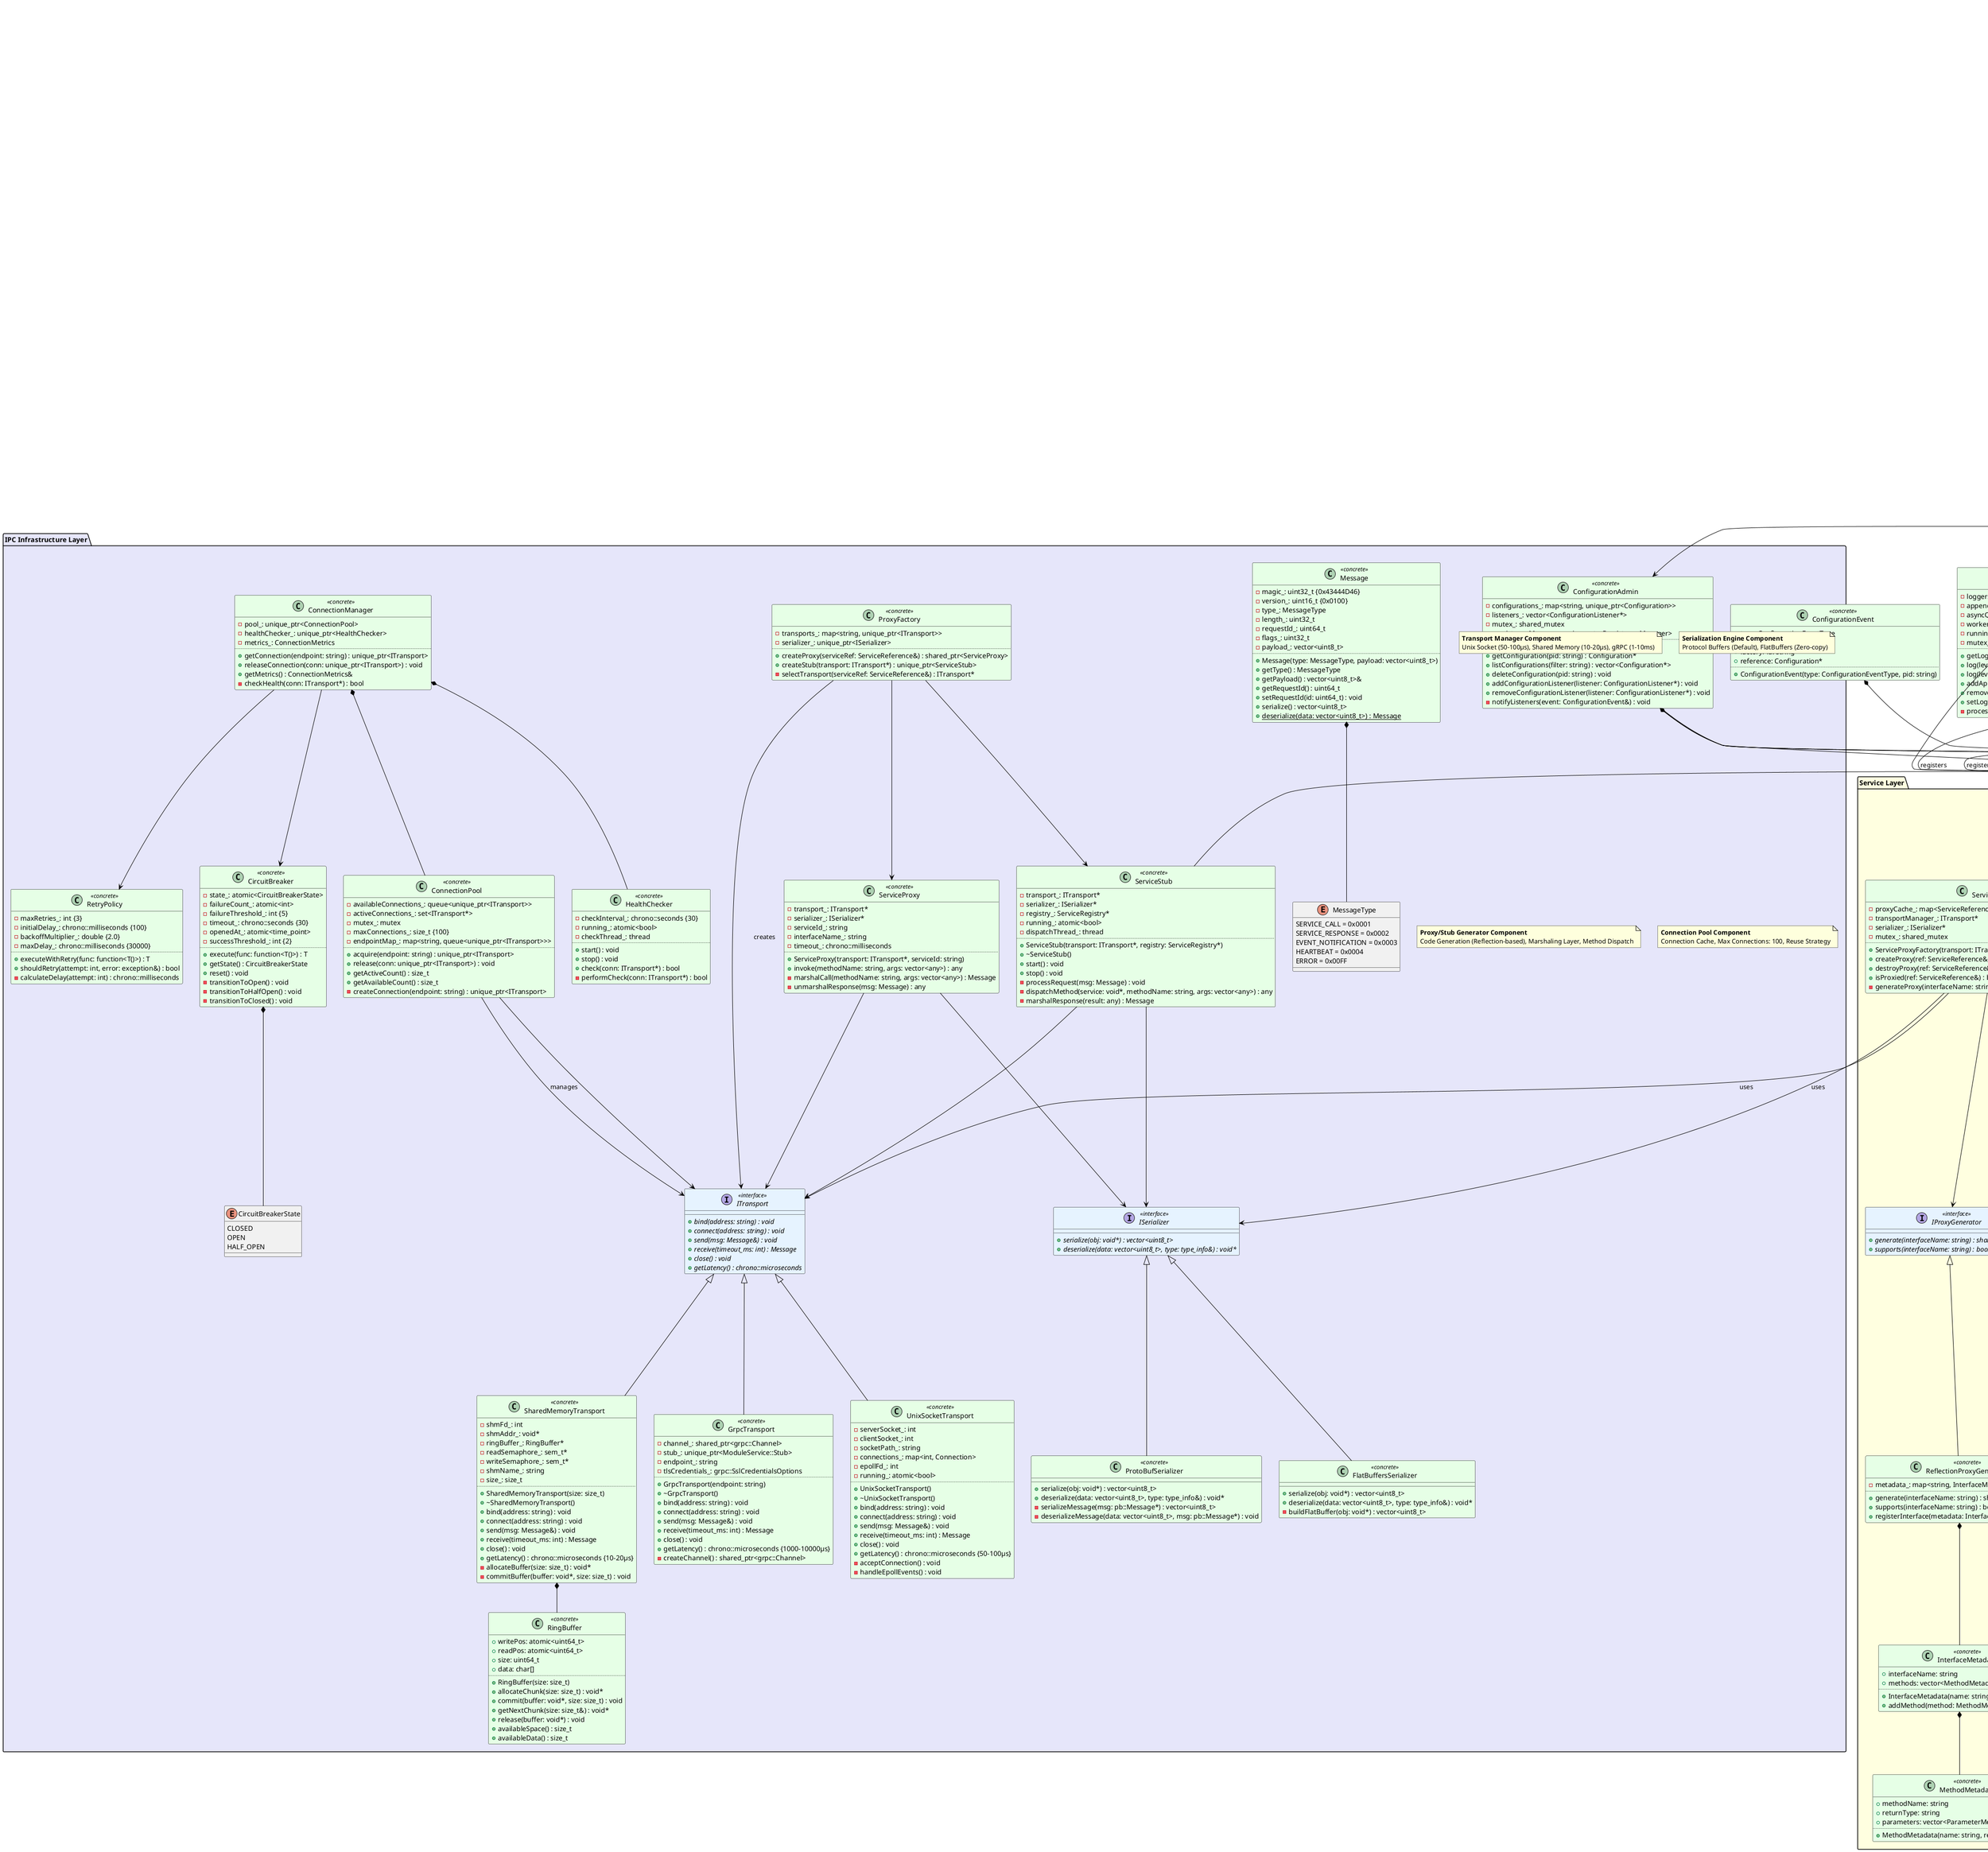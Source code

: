 @startuml CDMF_Component_Class_Diagrams

title CDMF Core Component Classes - Detailed

skinparam class {
    BackgroundColor<<interface>> #E6F3FF
    BackgroundColor<<abstract>> #FFE6E6
    BackgroundColor<<concrete>> #E6FFE6
    BorderColor Black
    ArrowColor Black
}

' Framework Core Classes
package "Framework Core" #Orange {

    ' Component 1: Framework Manager
    note as FrameworkManagerNote
        **Framework Manager Component**
        Initialization, Lifecycle, Shutdown
    end note

    interface Framework <<interface>> {
        {abstract} + init() : void
        {abstract} + start() : void
        {abstract} + stop(timeout_ms: int) : void
        {abstract} + waitForStop() : void
        {abstract} + getState() : FrameworkState
        {abstract} + getContext() : IModuleContext*
        {abstract} + installModule(path: string) : Module*
        {abstract} + updateModule(module: Module*, newPath: string) : void
        {abstract} + uninstallModule(module: Module*) : void
        {abstract} + getModules() : vector<Module*>
        {abstract} + getModule(symbolicName: string, version: Version) : Module*
        {abstract} + getProperties() : FrameworkProperties&
        {abstract} + addFrameworkListener(listener: IFrameworkListener*) : void
    }

    class FrameworkImpl <<concrete>> {
        - moduleRegistry_: unique_ptr<ModuleRegistry>
        - serviceRegistry_: unique_ptr<ServiceRegistry>
        - eventDispatcher_: unique_ptr<EventDispatcher>
        - dependencyResolver_: unique_ptr<DependencyResolver>
        - processManager_: unique_ptr<ProcessManager>
        - configAdmin_: unique_ptr<ConfigurationAdmin>
        - securityManager_: unique_ptr<PermissionManager>
        - platformAbstraction_: unique_ptr<PlatformAbstraction>
        - state_: atomic<FrameworkState>
        - properties_: FrameworkProperties
        - frameworkContext_: unique_ptr<FrameworkContext>
        - listeners_: vector<IFrameworkListener*>
        - listenersMutex_: shared_mutex
        - stopCondition_: condition_variable
        - stopMutex_: mutex
        - stopRequested_: atomic<bool>
        ..
        + FrameworkImpl(props: FrameworkProperties&)
        + ~FrameworkImpl()
        + init() : void
        + start() : void
        + stop(timeout_ms: int) : void
        + waitForStop() : void
        + getState() : FrameworkState
        - validateManifest(manifest: json&) : void
        - fireFrameworkEvent(type: FrameworkEventType, module: Module*) : void
    }

    enum FrameworkState {
        CREATED
        STARTING
        ACTIVE
        STOPPING
        STOPPED
    }

    class FrameworkProperties <<concrete>> {
        - properties_: map<string, string>
        ..
        + enable_security: bool
        + enable_ipc: bool
        + verify_signatures: bool
        + auto_start_modules: bool
        + event_thread_pool_size: size_t
        + service_cache_size: size_t
        ..
        + get(key: string) : string
        + set(key: string, value: string) : void
        + getInt(key: string, default: int) : int
        + getBool(key: string, default: bool) : bool
    }

    ' Component 2: Platform Abstraction
    note as PlatformAbstractionNote
        **Platform Abstraction Component**
        Dynamic Loading, Threading, IPC Primitives
    end note

    class PlatformAbstraction <<concrete>> {
        - loaders_: map<string, unique_ptr<IDynamicLoader>>
        - currentPlatform_: Platform
        ..
        + PlatformAbstraction()
        + loadLibrary(path: string) : LibraryHandle
        + unloadLibrary(handle: LibraryHandle) : void
        + getSymbol(handle: LibraryHandle, name: string) : void*
        + createThread(func: function<void()>) : thread
        + getPlatform() : Platform
        + getLibraryExtension() : string
    }

    interface IDynamicLoader <<interface>> {
        {abstract} + load(path: string) : LibraryHandle
        {abstract} + unload(handle: LibraryHandle) : void
        {abstract} + getSymbol(handle: LibraryHandle, name: string) : void*
    }

    class LinuxLoader <<concrete>> {
        - handles_: map<LibraryHandle, void*>
        ..
        + load(path: string) : LibraryHandle
        + unload(handle: LibraryHandle) : void
        + getSymbol(handle: LibraryHandle, name: string) : void*
        - useDlopen(path: string, flags: int) : void*
    }

    class WindowsLoader <<concrete>> {
        - handles_: map<LibraryHandle, HMODULE>
        ..
        + load(path: string) : LibraryHandle
        + unload(handle: LibraryHandle) : void
        + getSymbol(handle: LibraryHandle, name: string) : void*
        - useLoadLibrary(path: string) : HMODULE
    }

    class ThreadPool <<concrete>> {
        - workers_: vector<thread>
        - tasks_: BlockingQueue<Task>
        - mutex_: mutex
        - condition_: condition_variable
        - stop_: atomic<bool>
        - numThreads_: size_t
        ..
        + ThreadPool(numThreads: size_t)
        + ~ThreadPool()
        + enqueue(task: function<void()>) : future<void>
        + wait() : void
        + shutdown() : void
        - workerThread() : void
    }

    enum Platform {
        LINUX
        WINDOWS
        MACOS
        UNKNOWN
    }

    ' Component 3: Event Dispatcher
    note as EventDispatcherNote
        **Event Dispatcher Component**
        Event Queue, Thread Pool, Listener Registry, Priority Dispatch
    end note

    class EventDispatcher <<concrete>> {
        - listeners_: vector<ListenerEntry>
        - listenersMutex_: shared_mutex
        - threadPool_: unique_ptr<ThreadPool>
        - eventQueue_: BlockingQueue<Event>
        - running_: atomic<bool>
        - dispatchThread_: thread
        ..
        + EventDispatcher(threadPoolSize: size_t)
        + ~EventDispatcher()
        + start() : void
        + stop() : void
        + addEventListener(listener: IEventListener*, filter: EventFilter&, priority: int) : void
        + removeEventListener(listener: IEventListener*) : void
        + fireEvent(event: Event&) : void
        + fireEventSync(event: Event&) : void
        - dispatchLoop() : void
        - dispatchToListener(entry: ListenerEntry&, event: Event&) : void
        - matchesFilter(event: Event&, filter: EventFilter&) : bool
    }

    class ListenerEntry <<concrete>> {
        + listener: IEventListener*
        + filter: EventFilter
        + threadId: thread::id
        + priority: int
    }

    interface IEventListener <<interface>> {
        {abstract} + handleEvent(event: Event&) : void
    }

    class Event <<concrete>> {
        - type_: string
        - source_: void*
        - timestamp_: time_point
        - properties_: Properties
        ..
        + Event(type: string, source: void*)
        + getType() : string
        + getSource() : void*
        + getTimestamp() : time_point
        + getProperties() : Properties&
        + setProperty(key: string, value: any) : void
    }

    class EventFilter <<concrete>> {
        - filterString_: string
        - filterTree_: unique_ptr<FilterNode>
        ..
        + EventFilter(filter: string)
        + matches(event: Event&) : bool
        - parseFilter(filter: string) : unique_ptr<FilterNode>
        - evaluateNode(node: FilterNode*, event: Event&) : bool
    }

    class BlockingQueue<T> <<template>> {
        - queue_: queue<T>
        - mutex_: mutex
        - condition_: condition_variable
        - maxSize_: size_t
        ..
        + push(item: T) : void
        + pop(timeout_ms: int) : T
        + tryPop(item: T&) : bool
        + size() : size_t
        + isEmpty() : bool
    }

    Framework <|-- FrameworkImpl
    FrameworkImpl *-- FrameworkProperties
    FrameworkImpl --> FrameworkState
    FrameworkImpl --> PlatformAbstraction
    FrameworkImpl --> EventDispatcher
    PlatformAbstraction --> IDynamicLoader
    PlatformAbstraction --> Platform
    PlatformAbstraction --> ThreadPool
    IDynamicLoader <|-- LinuxLoader
    IDynamicLoader <|-- WindowsLoader
    EventDispatcher *-- ListenerEntry
    EventDispatcher --> IEventListener
    EventDispatcher --> Event
    EventDispatcher --> EventFilter
    EventDispatcher --> ThreadPool
    EventDispatcher --> BlockingQueue
    ListenerEntry --> EventFilter
}

' Module Management Classes
package "Module Management Layer" #LightCoral {

    ' Component 1: Module Registry
    note as ModuleRegistryNote
        **Module Registry Component**
        Module Storage, Version Map, Dependency Graph
    end note

    class ModuleRegistry <<concrete>> {
        - modules_: map<string, unique_ptr<Module>>
        - versionMap_: map<string, map<Version, Module*>>
        - dependencies_: map<Module*, set<Module*>>
        - dependents_: map<Module*, set<Module*>>
        - mutex_: shared_mutex
        - framework_: Framework*
        ..
        + ModuleRegistry(framework: Framework*)
        + registerModule(module: unique_ptr<Module>) : void
        + unregisterModule(symbolicName: string) : void
        + getModule(symbolicName: string) : Module*
        + getModule(symbolicName: string, version: Version) : Module*
        + getModules() : vector<Module*>
        + getModules(symbolicName: string) : vector<Module*>
        + addDependency(dependent: Module*, dependency: Module*) : void
        + removeDependency(dependent: Module*, dependency: Module*) : void
        + getDependencies(module: Module*) : set<Module*>
        + getDependents(module: Module*) : set<Module*>
        + getModulesInState(state: ModuleState) : vector<Module*>
        + getModuleCount() : size_t
    }

    interface Module <<interface>> {
        {abstract} + getSymbolicName() : string
        {abstract} + getVersion() : Version
        {abstract} + getLocation() : string
        {abstract} + getModuleId() : uint64_t
        {abstract} + start() : void
        {abstract} + stop() : void
        {abstract} + update(location: string) : void
        {abstract} + uninstall() : void
        {abstract} + getState() : ModuleState
        {abstract} + getContext() : IModuleContext*
        {abstract} + getRegisteredServices() : vector<ServiceRegistration>
        {abstract} + getServicesInUse() : vector<ServiceReference>
        {abstract} + getManifest() : json&
        {abstract} + getHeaders() : map<string, string>
        {abstract} + addModuleListener(listener: IModuleListener*) : void
    }

    class ModuleImpl <<concrete>> {
        - moduleId_: uint64_t
        - symbolicName_: string
        - version_: Version
        - location_: string
        - state_: atomic<ModuleState>
        - manifest_: json
        - handle_: unique_ptr<ModuleHandle>
        - activator_: unique_ptr<IModuleActivator>
        - context_: unique_ptr<ModuleContext>
        - framework_: Framework*
        - registeredServices_: vector<ServiceRegistration>
        - listeners_: vector<IModuleListener*>
        - mutex_: shared_mutex
        ..
        + ModuleImpl(handle: unique_ptr<ModuleHandle>, manifest: json&, framework: Framework*)
        + ~ModuleImpl()
        + start() : void
        + stop() : void
        + update(location: string) : void
        + uninstall() : void
        + getState() : ModuleState
        - transitionTo(newState: ModuleState) : void
        - createActivator() : void
        - destroyActivator() : void
        - notifyStateChange(oldState: ModuleState, newState: ModuleState) : void
    }

    enum ModuleState {
        INSTALLED
        RESOLVED
        STARTING
        ACTIVE
        STOPPING
        UNINSTALLED
    }

    interface IModuleActivator <<interface>> {
        {abstract} + start(context: IModuleContext*) : void
        {abstract} + stop(context: IModuleContext*) : void
    }

    interface IModuleContext <<interface>> {
        {abstract} + getModule() : Module*
        {abstract} + getProperties() : FrameworkProperties&
        {abstract} + getProperty(key: string) : string
        {abstract} + registerService(interfaceName: string, service: void*, props: Properties&) : ServiceRegistration
        {abstract} + getServiceReferences(interfaceName: string, filter: string) : vector<ServiceReference>
        {abstract} + getServiceReference(interfaceName: string) : ServiceReference
        {abstract} + getService(ref: ServiceReference&) : shared_ptr<void>
        {abstract} + ungetService(ref: ServiceReference&) : bool
        {abstract} + addEventListener(listener: IEventListener*, filter: EventFilter&) : void
        {abstract} + removeEventListener(listener: IEventListener*) : void
        {abstract} + fireEvent(event: Event&) : void
        {abstract} + installModule(location: string) : Module*
        {abstract} + getModules() : vector<Module*>
    }

    ' Component 2: Module Loader
    note as ModuleLoaderNote
        **Module Loader Component**
        Platform Abstraction (Linux/Windows), Symbol Resolution, Manifest Parser
    end note

    class ModuleLoader <<concrete>> {
        - platformLoader_: unique_ptr<IDynamicLoader>
        - securityManager_: PermissionManager*
        - framework_: Framework*
        ..
        + ModuleLoader(framework: Framework*, security: PermissionManager*)
        + loadModule(path: string) : unique_ptr<Module>
        + unloadModule(module: Module*) : void
        - parseManifest(path: string) : json
        - validateManifest(manifest: json&) : bool
        - resolveSymbol(handle: LibraryHandle, symbolName: string) : void*
        - createModuleActivator(handle: LibraryHandle) : unique_ptr<IModuleActivator>
    }

    class ModuleHandle <<concrete>> {
        - libraryHandle_: LibraryHandle
        - loader_: IDynamicLoader*
        - path_: string
        ..
        + ModuleHandle(handle: LibraryHandle, loader: IDynamicLoader*, path: string)
        + ~ModuleHandle()
        + getSymbol(name: string) : void*
        + getPath() : string
    }

    class ManifestParser <<concrete>> {
        ..
        + {static} parse(path: string) : json
        + {static} validate(manifest: json&) : bool
        - {static} parseHeaders(manifest: json&) : map<string, string>
        - {static} parseDependencies(manifest: json&) : vector<Dependency>
    }

    ' Component 3: Dependency Resolver
    note as DependencyResolverNote
        **Dependency Resolver Component**
        Dependency Graph Builder, Topological Sort (Kahn's), Cycle Detection (DFS)
    end note

    class DependencyResolver <<concrete>> {
        - moduleRegistry_: ModuleRegistry*
        ..
        + DependencyResolver(registry: ModuleRegistry*)
        + resolve(module: Module*) : bool
        + resolveAll() : bool
        + getStartOrder(modules: vector<Module*>) : vector<Module*>
        + getStopOrder(modules: vector<Module*>) : vector<Module*>
        + hasCycle() : bool
        + findCycles() : vector<vector<Module*>>
        + getTransitiveDependencies(module: Module*) : set<Module*>
        + getTransitiveDependents(module: Module*) : set<Module*>
        - buildGraph() : DependencyGraph
        - topologicalSort(modules: vector<Module*>) : vector<Module*>
    }

    class DependencyGraph <<concrete>> {
        + dependencies: map<Module*, set<Module*>>
        + dependents: map<Module*, set<Module*>>
    }

    class Dependency <<concrete>> {
        + symbolicName: string
        + versionRange: VersionRange
        + optional: bool
        ..
        + Dependency(name: string, range: VersionRange, isOptional: bool)
        + matches(module: Module*) : bool
    }

    ' Component 4: Version Manager
    note as VersionManagerNote
        **Version Manager Component**
        Semantic Versioning (MAJOR.MINOR.PATCH), Version Range Parser, Compatibility Checker
    end note

    class VersionManager <<concrete>> {
        ..
        + {static} parse(versionString: string) : Version
        + {static} parseRange(rangeString: string) : VersionRange
        + {static} isCompatible(v1: Version&, v2: Version&) : bool
        + {static} compare(v1: Version&, v2: Version&) : int
        + {static} findBestMatch(available: vector<Version>, range: VersionRange&) : Version
    }

    class Version <<concrete>> {
        - major_: int
        - minor_: int
        - patch_: int
        - qualifier_: string
        ..
        + Version(major: int, minor: int, patch: int, qualifier: string)
        + {static} parse(versionString: string) : Version
        + getMajor() : int
        + getMinor() : int
        + getPatch() : int
        + getQualifier() : string
        + toString() : string
        + isCompatibleWith(other: Version&) : bool
        + operator==(other: Version&) : bool
        + operator<(other: Version&) : bool
        + operator>(other: Version&) : bool
    }

    class VersionRange <<concrete>> {
        - minimum_: Version
        - maximum_: Version
        - includeMinimum_: bool
        - includeMaximum_: bool
        ..
        + {static} parse(rangeString: string) : VersionRange
        + includes(version: Version&) : bool
        + getMinimum() : Version
        + getMaximum() : Version
    }

    ' Relationships within Module Management Layer
    ModuleRegistry o-- Module
    Module <|-- ModuleImpl
    ModuleImpl *-- ModuleState
    ModuleImpl o-- IModuleActivator
    ModuleImpl --> IModuleContext
    ModuleImpl *-- Version
    ModuleImpl --> ModuleHandle

    ModuleLoader --> ModuleHandle
    ModuleLoader --> ManifestParser
    ModuleLoader --> Module
    ModuleHandle --> IDynamicLoader

    DependencyResolver --> ModuleRegistry
    DependencyResolver --> DependencyGraph
    DependencyResolver --> Module
    Dependency --> VersionRange

    VersionManager --> Version
    VersionManager --> VersionRange
    Version <.. VersionRange
}

' Framework Services Layer Classes
package "Framework Services Layer" #LightGreen {

    ' Component 1: Configuration Service
    note as ConfigurationServiceNote
        **Configuration Service Component**
        Property Management, File Persistence, Dynamic Updates
    end note

    class ConfigurationAdmin <<concrete>> {
        - configurations_: map<string, unique_ptr<Configuration>>
        - listeners_: vector<ConfigurationListener*>
        - mutex_: shared_mutex
        - persistenceManager_: unique_ptr<PersistenceManager>
        ..
        + createConfiguration(pid: string) : Configuration*
        + getConfiguration(pid: string) : Configuration*
        + listConfigurations(filter: string) : vector<Configuration*>
        + deleteConfiguration(pid: string) : void
        + addConfigurationListener(listener: ConfigurationListener*) : void
        + removeConfigurationListener(listener: ConfigurationListener*) : void
        - notifyListeners(event: ConfigurationEvent&) : void
    }

    class Configuration <<concrete>> {
        - pid_: string
        - properties_: Properties
        - mutex_: shared_mutex
        ..
        + Configuration(pid: string)
        + getPid() : string
        + getProperties() : Properties&
        + update(properties: Properties&) : void
        + remove() : void
    }

    interface ConfigurationListener <<interface>> {
        {abstract} + configurationEvent(event: ConfigurationEvent&) : void
    }

    class ConfigurationEvent <<concrete>> {
        + type: ConfigurationEventType
        + pid: string
        + factoryPid: string
        + reference: Configuration*
        ..
        + ConfigurationEvent(type: ConfigurationEventType, pid: string)
    }

    enum ConfigurationEventType {
        CREATED
        UPDATED
        DELETED
    }

    class PersistenceManager <<concrete>> {
        - storageDir_: string
        ..
        + load(pid: string) : Properties
        + save(pid: string, properties: Properties&) : void
        + remove(pid: string) : void
        + listAll() : vector<string>
        - getFilePath(pid: string) : string
    }

    ' Component 2: Logging Service
    note as LoggingServiceNote
        **Logging Service Component**
        Multi-level Logging, Async Appenders, Log Rotation
    end note

    class LogService <<concrete>> {
        - loggers_: map<string, unique_ptr<Logger>>
        - appenders_: vector<unique_ptr<Appender>>
        - asyncQueue_: BlockingQueue<LogEntry>
        - workerThread_: thread
        - running_: atomic<bool>
        - mutex_: shared_mutex
        ..
        + getLogger(name: string) : Logger*
        + log(level: LogLevel, message: string) : void
        + log(level: LogLevel, message: string, module: Module*) : void
        + addAppender(appender: unique_ptr<Appender>) : void
        + removeAppender(appender: Appender*) : void
        + setLogLevel(level: LogLevel) : void
        - processLogEntry(entry: LogEntry&) : void
    }

    class Logger <<concrete>> {
        - name_: string
        - level_: LogLevel
        - logService_: LogService*
        ..
        + Logger(name: string, service: LogService*)
        + trace(message: string) : void
        + debug(message: string) : void
        + info(message: string) : void
        + warn(message: string) : void
        + error(message: string) : void
        + fatal(message: string) : void
        + log(level: LogLevel, message: string) : void
        + setLevel(level: LogLevel) : void
        + isEnabled(level: LogLevel) : bool
    }

    enum LogLevel {
        TRACE = 0
        DEBUG = 1
        INFO = 2
        WARN = 3
        ERROR = 4
        FATAL = 5
    }

    class LogEntry <<concrete>> {
        + timestamp: chrono::system_clock::time_point
        + level: LogLevel
        + logger: string
        + message: string
        + threadId: thread::id
        + moduleName: string
        ..
        + LogEntry(level: LogLevel, logger: string, message: string)
        + format() : string
    }

    interface Appender <<interface>> {
        {abstract} + append(entry: LogEntry&) : void
        {abstract} + flush() : void
    }

    class ConsoleAppender <<concrete>> {
        - colorEnabled_: bool
        ..
        + append(entry: LogEntry&) : void
        + flush() : void
        - formatWithColor(entry: LogEntry&) : string
    }

    class FileAppender <<concrete>> {
        - filePath_: string
        - fileStream_: ofstream
        - maxSize_: size_t
        - maxBackups_: int
        - mutex_: mutex
        ..
        + FileAppender(filePath: string)
        + append(entry: LogEntry&) : void
        + flush() : void
        - rotate() : void
    }

    class SyslogAppender <<concrete>> {
        - ident_: string
        - facility_: int
        ..
        + SyslogAppender(ident: string, facility: int)
        + append(entry: LogEntry&) : void
        + flush() : void
        - mapLevel(level: LogLevel) : int
    }

    ' Component 3: Security Service
    note as SecurityServiceNote
        **Security Service Component**
        Authentication, Authorization, Audit Logging
    end note

    class SecurityService <<concrete>> {
        - securityManager_: PermissionManager*
        - auditLogger_: unique_ptr<AuditLogger>
        - authProviders_: vector<unique_ptr<AuthenticationProvider>>
        - mutex_: shared_mutex
        ..
        + authenticate(credentials: Credentials&) : AuthenticationToken
        + authorize(token: AuthenticationToken&, permission: Permission&) : bool
        + checkPermission(module: Module*, permission: Permission&) : bool
        + grantPermission(module: Module*, permission: Permission&) : void
        + revokePermission(module: Module*, permission: Permission&) : void
        + audit(event: AuditEvent&) : void
    }

    interface AuthenticationProvider <<interface>> {
        {abstract} + authenticate(credentials: Credentials&) : AuthenticationToken
        {abstract} + supports(credentialsType: string) : bool
    }

    class Credentials <<concrete>> {
        - type_: string
        - principal_: string
        - data_: map<string, any>
        ..
        + Credentials(type: string, principal: string)
        + getType() : string
        + getPrincipal() : string
        + getData(key: string) : any
    }

    class AuthenticationToken <<concrete>> {
        - principal_: string
        - authorities_: vector<string>
        - expiresAt_: chrono::system_clock::time_point
        ..
        + AuthenticationToken(principal: string)
        + getPrincipal() : string
        + getAuthorities() : vector<string>
        + isExpired() : bool
    }

    class AuditLogger <<concrete>> {
        - logFile_: ofstream
        - mutex_: mutex
        ..
        + log(event: AuditEvent&) : void
        + query(filter: AuditFilter&) : vector<AuditEvent>
    }

    class AuditEvent <<concrete>> {
        + timestamp: chrono::system_clock::time_point
        + type: AuditEventType
        + principal: string
        + action: string
        + resource: string
        + result: string
        ..
        + AuditEvent(type: AuditEventType, principal: string, action: string)
    }

    enum AuditEventType {
        AUTHENTICATION
        AUTHORIZATION
        PERMISSION_GRANT
        PERMISSION_REVOKE
        MODULE_LOAD
        MODULE_UNLOAD
        SERVICE_ACCESS
    }

    ' Component 4: Event Management
    note as EventManagementNote
        **Event Management Component**
        Event Bus, Topic-based Routing, Async Delivery
    end note

    class EventAdmin <<concrete>> {
        - eventDispatcher_: EventDispatcher*
        - topicHandlers_: map<string, vector<EventHandler*>>
        - mutex_: shared_mutex
        ..
        + EventAdmin(dispatcher: EventDispatcher*)
        + postEvent(event: Event&) : void
        + sendEvent(event: Event&) : void
        + subscribe(topic: string, handler: EventHandler*) : void
        + unsubscribe(topic: string, handler: EventHandler*) : void
        - matchTopic(topic: string, pattern: string) : bool
    }

    interface EventHandler <<interface>> {
        {abstract} + handleEvent(event: Event&) : void
    }

    class EventProperties <<concrete>> {
        - properties_: map<string, any>
        ..
        + set(key: string, value: any) : void
        + get(key: string) : any
        + has(key: string) : bool
        + keys() : vector<string>
    }

    ' Relationships within Framework Services Layer
    ConfigurationAdmin *-- Configuration
    ConfigurationAdmin --> ConfigurationListener
    ConfigurationAdmin --> PersistenceManager
    Configuration *-- Properties
    ConfigurationEvent *-- ConfigurationEventType

    LogService *-- Logger
    LogService --> Appender
    LogService *-- LogEntry
    Logger *-- LogLevel
    LogEntry *-- LogLevel
    Appender <|-- ConsoleAppender
    Appender <|-- FileAppender
    Appender <|-- SyslogAppender

    SecurityService --> PermissionManager
    SecurityService --> AuthenticationProvider
    SecurityService --> AuditLogger
    SecurityService *-- Credentials
    SecurityService *-- AuthenticationToken
    AuditLogger *-- AuditEvent
    AuditEvent *-- AuditEventType

    EventAdmin --> EventDispatcher
    EventAdmin --> EventHandler
    Event *-- EventProperties
}

' Service Layer Classes
package "Service Layer" #LightYellow {

    ' Component 1: Service Registry
    note as ServiceRegistryNote
        **Service Registry Component**
        Service Storage (HashMap), Service Lookup (O(1)), Ranking Algorithm
    end note

    class ServiceRegistry <<concrete>> {
        - services_: unordered_map<string, vector<ServiceEntry>>
        - nextServiceId_: atomic<uint64_t>
        - serviceById_: unordered_map<uint64_t, ServiceEntry*>
        - listeners_: vector<IServiceListener*>
        - mutex_: shared_mutex
        ..
        + ServiceRegistry()
        + registerService(interfaceName: string, service: void*, module: Module*, props: Properties&) : ServiceRegistration
        + unregisterService(serviceId: uint64_t) : void
        + getServiceReferences(interfaceName: string, filter: string) : vector<ServiceReference>
        + getServiceReference(interfaceName: string) : ServiceReference
        + getService(ref: ServiceReference&) : void*
        + ungetService(ref: ServiceReference&) : bool
        + getRegisteredInterfaces() : vector<string>
        + getServiceCount() : size_t
        + getServicesInUse(module: Module*) : vector<ServiceReference>
        + addServiceListener(listener: IServiceListener*, filter: string) : void
        + removeServiceListener(listener: IServiceListener*) : void
        - notifyServiceRegistered(ref: ServiceReference&) : void
        - notifyServiceUnregistering(ref: ServiceReference&) : void
        - notifyServiceModified(ref: ServiceReference&) : void
        - findServices(interfaceName: string, filter: string) : vector<ServiceEntry*>
        - matchesFilter(entry: ServiceEntry&, filter: string) : bool
        - rankServices(services: vector<ServiceEntry*>) : vector<ServiceEntry*>
    }

    class ServiceEntry <<concrete>> {
        + serviceId: uint64_t
        + interfaceName: string
        + serviceObject: void*
        + servicePtr: weak_ptr<void>
        + owningModule: Module*
        + properties: Properties
        + ranking: int
        + useCount: atomic<int>
        + registrationTime: time_point
        ..
        + ServiceEntry()
        + compareTo(other: ServiceEntry&) : int
    }

    class ServiceReference <<concrete>> {
        - serviceId_: uint64_t
        - interfaceName_: string
        - properties_: Properties
        ..
        + ServiceReference()
        + ServiceReference(id: uint64_t, iface: string, props: Properties&)
        + isValid() : bool
        + getServiceId() : uint64_t
        + getInterfaceName() : string
        + getProperties() : Properties&
        + getProperty(key: string) : string
        + getRanking() : int
        + operator==(other: ServiceReference&) : bool
        + operator<(other: ServiceReference&) : bool
    }

    class ServiceRegistration <<concrete>> {
        - serviceId_: uint64_t
        - registry_: ServiceRegistry*
        - unregistered_: atomic<bool>
        ..
        + ServiceRegistration()
        + ServiceRegistration(id: uint64_t, registry: ServiceRegistry*)
        + ~ServiceRegistration()
        + unregister() : void
        + setProperties(props: Properties&) : void
        + getReference() : ServiceReference
        ..
        ' Move-only
        + ServiceRegistration(other&&)
        + operator=(other&&)
        - ServiceRegistration(other&) = delete
        - operator=(other&) = delete
    }

    interface IServiceListener <<interface>> {
        {abstract} + serviceChanged(event: ServiceEvent&) : void
    }

    class ServiceEvent <<concrete>> {
        + type: ServiceEventType
        + reference: ServiceReference
        ..
        + ServiceEvent(type: ServiceEventType, ref: ServiceReference&)
    }

    enum ServiceEventType {
        REGISTERED
        MODIFIED
        UNREGISTERING
    }

    ' Component 2: Service Tracker
    note as ServiceTrackerNote
        **Service Tracker Component**
        Tracked Services (Map), Listener Management, Auto Discovery
    end note

    class ServiceTracker<T> <<template>> {
        - context_: IModuleContext*
        - interfaceName_: string
        - filter_: string
        - trackedServices_: map<ServiceReference, shared_ptr<T>>
        - mutex_: shared_mutex
        - listener_: unique_ptr<InternalListener>
        - addCallback_: function<void(shared_ptr<T>)>
        - modifiedCallback_: function<void(shared_ptr<T>)>
        - removedCallback_: function<void(shared_ptr<T>)>
        - opened_: atomic<bool>
        ..
        + ServiceTracker(context: IModuleContext*, interfaceName: string, filter: string)
        + ~ServiceTracker()
        + open() : void
        + close() : void
        + onServiceAdded(callback: function<void(shared_ptr<T>)>) : void
        + onServiceModified(callback: function<void(shared_ptr<T>)>) : void
        + onServiceRemoved(callback: function<void(shared_ptr<T>)>) : void
        + getServices() : vector<shared_ptr<T>>
        + getService() : shared_ptr<T>
        + size() : size_t
        + isEmpty() : bool
        - handleServiceEvent(event: ServiceEvent&) : void
        - addService(ref: ServiceReference&) : shared_ptr<T>
        - modifyService(ref: ServiceReference&) : void
        - removeService(ref: ServiceReference&) : void
    }

    ' Component 3: Service Proxy Factory
    note as ServiceProxyFactoryNote
        **Service Proxy Factory Component**
        Proxy Generator, Stub Dispatcher, IPC Bridge
    end note

    class ServiceProxyFactory <<concrete>> {
        - proxyCache_: map<ServiceReference, shared_ptr<void>>
        - transportManager_: ITransport*
        - serializer_: ISerializer*
        - mutex_: shared_mutex
        ..
        + ServiceProxyFactory(transport: ITransport*, serializer: ISerializer*)
        + createProxy(ref: ServiceReference&, interfaceName: string) : shared_ptr<void>
        + destroyProxy(ref: ServiceReference&) : void
        + isProxied(ref: ServiceReference&) : bool
        - generateProxy(interfaceName: string) : shared_ptr<void>
    }

    interface IProxyGenerator <<interface>> {
        {abstract} + generate(interfaceName: string) : shared_ptr<void>
        {abstract} + supports(interfaceName: string) : bool
    }

    class ReflectionProxyGenerator <<concrete>> {
        - metadata_: map<string, InterfaceMetadata>
        ..
        + generate(interfaceName: string) : shared_ptr<void>
        + supports(interfaceName: string) : bool
        + registerInterface(metadata: InterfaceMetadata&) : void
    }

    class InterfaceMetadata <<concrete>> {
        + interfaceName: string
        + methods: vector<MethodMetadata>
        ..
        + InterfaceMetadata(name: string)
        + addMethod(method: MethodMetadata&) : void
    }

    class MethodMetadata <<concrete>> {
        + methodName: string
        + returnType: string
        + parameters: vector<ParameterMetadata>
        ..
        + MethodMetadata(name: string, returnType: string)
    }

    ' Shared classes
    class Properties <<concrete>> {
        - properties_: map<string, any>
        ..
        + Properties()
        + get(key: string) : string
        + set(key: string, value: any) : void
        + getInt(key: string, default: int) : int
        + getBool(key: string, default: bool) : bool
        + getDouble(key: string, default: double) : double
        + has(key: string) : bool
        + remove(key: string) : void
        + keys() : vector<string>
    }

    ' Relationships within Service Layer
    ServiceRegistry *-- ServiceEntry
    ServiceRegistry ..> ServiceReference : creates
    ServiceRegistry ..> ServiceRegistration : creates
    ServiceRegistry --> IServiceListener
    ServiceEntry *-- Properties
    ServiceReference *-- Properties
    ServiceRegistration --> ServiceRegistry
    ServiceEvent *-- ServiceEventType
    ServiceEvent --> ServiceReference

    ServiceTracker --> ServiceReference
    ServiceTracker --> IModuleContext
    ServiceTracker ..> IServiceListener : implements

    ServiceProxyFactory --> ServiceReference
    ServiceProxyFactory --> IProxyGenerator
    IProxyGenerator <|-- ReflectionProxyGenerator
    ReflectionProxyGenerator *-- InterfaceMetadata
    InterfaceMetadata *-- MethodMetadata
}



' IPC Infrastructure Layer - Consolidated
package "IPC Infrastructure Layer" #Lavender {

    ' Component 1: Transport Manager
    note as TransportManagerNote
        **Transport Manager Component**
        Unix Socket (50-100μs), Shared Memory (10-20μs), gRPC (1-10ms)
    end note
    interface ITransport <<interface>> {
        {abstract} + bind(address: string) : void
        {abstract} + connect(address: string) : void
        {abstract} + send(msg: Message&) : void
        {abstract} + receive(timeout_ms: int) : Message
        {abstract} + close() : void
        {abstract} + getLatency() : chrono::microseconds
    }

    class UnixSocketTransport <<concrete>> {
        - serverSocket_: int
        - clientSocket_: int
        - socketPath_: string
        - connections_: map<int, Connection>
        - epollFd_: int
        - running_: atomic<bool>
        ..
        + UnixSocketTransport()
        + ~UnixSocketTransport()
        + bind(address: string) : void
        + connect(address: string) : void
        + send(msg: Message&) : void
        + receive(timeout_ms: int) : Message
        + close() : void
        + getLatency() : chrono::microseconds {50-100μs}
        - acceptConnection() : void
        - handleEpollEvents() : void
    }

    class SharedMemoryTransport <<concrete>> {
        - shmFd_: int
        - shmAddr_: void*
        - ringBuffer_: RingBuffer*
        - readSemaphore_: sem_t*
        - writeSemaphore_: sem_t*
        - shmName_: string
        - size_: size_t
        ..
        + SharedMemoryTransport(size: size_t)
        + ~SharedMemoryTransport()
        + bind(address: string) : void
        + connect(address: string) : void
        + send(msg: Message&) : void
        + receive(timeout_ms: int) : Message
        + close() : void
        + getLatency() : chrono::microseconds {10-20μs}
        - allocateBuffer(size: size_t) : void*
        - commitBuffer(buffer: void*, size: size_t) : void
    }

    class GrpcTransport <<concrete>> {
        - channel_: shared_ptr<grpc::Channel>
        - stub_: unique_ptr<ModuleService::Stub>
        - endpoint_: string
        - tlsCredentials_: grpc::SslCredentialsOptions
        ..
        + GrpcTransport(endpoint: string)
        + ~GrpcTransport()
        + bind(address: string) : void
        + connect(address: string) : void
        + send(msg: Message&) : void
        + receive(timeout_ms: int) : Message
        + close() : void
        + getLatency() : chrono::microseconds {1000-10000μs}
        - createChannel() : shared_ptr<grpc::Channel>
    }

    class RingBuffer <<concrete>> {
        + writePos: atomic<uint64_t>
        + readPos: atomic<uint64_t>
        + size: uint64_t
        + data: char[]
        ..
        + RingBuffer(size: size_t)
        + allocateChunk(size: size_t) : void*
        + commit(buffer: void*, size: size_t) : void
        + getNextChunk(size: size_t&) : void*
        + release(buffer: void*) : void
        + availableSpace() : size_t
        + availableData() : size_t
    }

    ITransport <|-- UnixSocketTransport
    ITransport <|-- SharedMemoryTransport
    ITransport <|-- GrpcTransport
    SharedMemoryTransport *-- RingBuffer

    ' Component 2: Serialization Engine
    note as SerializationEngineNote
        **Serialization Engine Component**
        Protocol Buffers (Default), FlatBuffers (Zero-copy)
    end note
    class Message <<concrete>> {
        - magic_: uint32_t {0x43444D46}
        - version_: uint16_t {0x0100}
        - type_: MessageType
        - length_: uint32_t
        - requestId_: uint64_t
        - flags_: uint32_t
        - payload_: vector<uint8_t>
        ..
        + Message(type: MessageType, payload: vector<uint8_t>)
        + getType() : MessageType
        + getPayload() : vector<uint8_t>&
        + getRequestId() : uint64_t
        + setRequestId(id: uint64_t) : void
        + serialize() : vector<uint8_t>
        + {static} deserialize(data: vector<uint8_t>) : Message
    }

    enum MessageType {
        SERVICE_CALL = 0x0001
        SERVICE_RESPONSE = 0x0002
        EVENT_NOTIFICATION = 0x0003
        HEARTBEAT = 0x0004
        ERROR = 0x00FF
    }

    interface ISerializer <<interface>> {
        {abstract} + serialize(obj: void*) : vector<uint8_t>
        {abstract} + deserialize(data: vector<uint8_t>, type: type_info&) : void*
    }

    class ProtoBufSerializer <<concrete>> {
        + serialize(obj: void*) : vector<uint8_t>
        + deserialize(data: vector<uint8_t>, type: type_info&) : void*
        - serializeMessage(msg: pb::Message*) : vector<uint8_t>
        - deserializeMessage(data: vector<uint8_t>, msg: pb::Message*) : void
    }

    class FlatBuffersSerializer <<concrete>> {
        + serialize(obj: void*) : vector<uint8_t>
        + deserialize(data: vector<uint8_t>, type: type_info&) : void*
        - buildFlatBuffer(obj: void*) : vector<uint8_t>
    }

    Message *-- MessageType
    ISerializer <|-- ProtoBufSerializer
    ISerializer <|-- FlatBuffersSerializer

    ' Component 3: Proxy/Stub Generator
    note as ProxyStubGeneratorNote
        **Proxy/Stub Generator Component**
        Code Generation (Reflection-based), Marshaling Layer, Method Dispatch
    end note
    class ServiceProxy <<concrete>> {
        - transport_: ITransport*
        - serializer_: ISerializer*
        - serviceId_: string
        - interfaceName_: string
        - timeout_: chrono::milliseconds
        ..
        + ServiceProxy(transport: ITransport*, serviceId: string)
        + invoke(methodName: string, args: vector<any>) : any
        - marshalCall(methodName: string, args: vector<any>) : Message
        - unmarshalResponse(msg: Message) : any
    }

    class ServiceStub <<concrete>> {
        - transport_: ITransport*
        - serializer_: ISerializer*
        - registry_: ServiceRegistry*
        - running_: atomic<bool>
        - dispatchThread_: thread
        ..
        + ServiceStub(transport: ITransport*, registry: ServiceRegistry*)
        + ~ServiceStub()
        + start() : void
        + stop() : void
        - processRequest(msg: Message) : void
        - dispatchMethod(service: void*, methodName: string, args: vector<any>) : any
        - marshalResponse(result: any) : Message
    }

    class ProxyFactory <<concrete>> {
        - transports_: map<string, unique_ptr<ITransport>>
        - serializer_: unique_ptr<ISerializer>
        ..
        + createProxy(serviceRef: ServiceReference&) : shared_ptr<ServiceProxy>
        + createStub(transport: ITransport*) : unique_ptr<ServiceStub>
        - selectTransport(serviceRef: ServiceReference&) : ITransport*
    }

    ServiceProxy --> ITransport
    ServiceProxy --> ISerializer
    ServiceStub --> ITransport
    ServiceStub --> ISerializer
    ProxyFactory --> ServiceProxy
    ProxyFactory --> ServiceStub

    ' Component 4: Connection Pool
    note as ConnectionPoolNote
        **Connection Pool Component**
        Connection Cache, Max Connections: 100, Reuse Strategy
    end note
    class ConnectionPool <<concrete>> {
        - availableConnections_: queue<unique_ptr<ITransport>>
        - activeConnections_: set<ITransport*>
        - mutex_: mutex
        - maxConnections_: size_t {100}
        - endpointMap_: map<string, queue<unique_ptr<ITransport>>>
        ..
        + acquire(endpoint: string) : unique_ptr<ITransport>
        + release(conn: unique_ptr<ITransport>) : void
        + getActiveCount() : size_t
        + getAvailableCount() : size_t
        - createConnection(endpoint: string) : unique_ptr<ITransport>
    }

    class ConnectionManager <<concrete>> {
        - pool_: unique_ptr<ConnectionPool>
        - healthChecker_: unique_ptr<HealthChecker>
        - metrics_: ConnectionMetrics
        ..
        + getConnection(endpoint: string) : unique_ptr<ITransport>
        + releaseConnection(conn: unique_ptr<ITransport>) : void
        + getMetrics() : ConnectionMetrics&
        - checkHealth(conn: ITransport*) : bool
    }

    class HealthChecker <<concrete>> {
        - checkInterval_: chrono::seconds {30}
        - running_: atomic<bool>
        - checkThread_: thread
        ..
        + start() : void
        + stop() : void
        + check(conn: ITransport*) : bool
        - performCheck(conn: ITransport*) : bool
    }

    ConnectionManager *-- ConnectionPool
    ConnectionManager *-- HealthChecker
    ConnectionPool --> ITransport

    ' Reliability support classes
    class RetryPolicy <<concrete>> {
        - maxRetries_: int {3}
        - initialDelay_: chrono::milliseconds {100}
        - backoffMultiplier_: double {2.0}
        - maxDelay_: chrono::milliseconds {30000}
        ..
        + executeWithRetry(func: function<T()>) : T
        + shouldRetry(attempt: int, error: exception&) : bool
        - calculateDelay(attempt: int) : chrono::milliseconds
    }

    class CircuitBreaker <<concrete>> {
        - state_: atomic<CircuitBreakerState>
        - failureCount_: atomic<int>
        - failureThreshold_: int {5}
        - timeout_: chrono::seconds {30}
        - openedAt_: atomic<time_point>
        - successThreshold_: int {2}
        ..
        + execute(func: function<T()>) : T
        + getState() : CircuitBreakerState
        + reset() : void
        - transitionToOpen() : void
        - transitionToHalfOpen() : void
        - transitionToClosed() : void
    }

    enum CircuitBreakerState {
        CLOSED
        OPEN
        HALF_OPEN
    }

    CircuitBreaker *-- CircuitBreakerState
    ConnectionManager --> RetryPolicy
    ConnectionManager --> CircuitBreaker
}

' Security Subsystem Classes
package "Security Subsystem" #Pink {
    class PermissionManager <<concrete>> {
        - modulePermissions_: map<Module*, vector<Permission>>
        - mutex_: shared_mutex
        ..
        + checkPermission(module: Module*, permission: Permission&) : bool
        + grantPermission(module: Module*, permission: Permission&) : void
        + revokePermission(module: Module*, permission: Permission&) : void
        + getPermissions(module: Module*) : vector<Permission>
    }

    class Permission <<concrete>> {
        - type_: PermissionType
        - resource_: string
        - action_: string
        ..
        + Permission(type: PermissionType, resource: string, action: string)
        + implies(other: Permission&) : bool
        + getType() : PermissionType
        + getResource() : string
        + getAction() : string
    }

    enum PermissionType {
        SERVICE_ACCESS
        FILE_READ
        FILE_WRITE
        NETWORK_CONNECT
        NETWORK_LISTEN
        EXECUTE
        LOAD_MODULE
    }

    class CodeVerifier <<concrete>> {
        - trustStore_: unique_ptr<TrustStore>
        - certValidator_: unique_ptr<CertificateValidator>
        ..
        + verifyModule(modulePath: string) : bool
        + verifySignature(data: vector<uint8_t>, signature: vector<uint8_t>) : bool
        - computeHash(data: vector<uint8_t>) : vector<uint8_t>
        - validateCertificateChain(cert: X509Certificate&) : bool
    }

    class SandboxManager <<concrete>> {
        - profiles_: map<Module*, SandboxProfile>
        ..
        + applySandbox(module: Module*, policy: SandboxPolicy&) : void
        + removeSandbox(module: Module*) : void
        - applySeccompFilter(profile: SandboxProfile&) : void
        - applyAppArmorProfile(profile: SandboxProfile&) : void
    }

    class ResourceLimiter <<concrete>> {
        - limits_: map<pid_t, ResourceLimits>
        ..
        + applyLimits(pid: pid_t, limits: ResourceLimits&) : void
        + removeLimits(pid: pid_t) : void
        + getLimits(pid: pid_t) : ResourceLimits
        - createCgroup(pid: pid_t) : void
        - setCPULimit(pid: pid_t, percent: int) : void
        - setMemoryLimit(pid: pid_t, bytes: size_t) : void
    }

    PermissionManager *-- Permission
    Permission *-- PermissionType
    PermissionManager --> Module
    PermissionManager --> CodeVerifier : uses
    PermissionManager --> SandboxManager : uses
    PermissionManager --> ResourceLimiter : uses
}


' Cross-package relationships
FrameworkImpl --> ModuleRegistry : manages
FrameworkImpl --> ServiceRegistry : uses
FrameworkImpl --> DependencyResolver : uses
FrameworkImpl --> ModuleLoader : uses
FrameworkImpl --> ConfigurationAdmin : uses
FrameworkImpl --> LogService : uses
FrameworkImpl --> EventAdmin : uses
ModuleRegistry --> Module : stores
ModuleLoader --> PermissionManager : verifies
ModuleLoader --> CodeVerifier : uses
ModuleLoader --> PlatformAbstraction : uses loader
FrameworkImpl --> SandboxManager : applies sandbox
FrameworkImpl --> ResourceLimiter : applies limits
ModuleImpl --> IModuleActivator : delegates to
ModuleImpl --> IModuleContext : provides
DependencyResolver --> VersionManager : uses
ServiceRegistry --> Module : tracks owner
ServiceProxyFactory --> ITransport : uses
ServiceProxyFactory --> ISerializer : uses
ProxyFactory --> ITransport : creates
ServiceStub --> ServiceRegistry : looks up
ConnectionPool --> ITransport : manages
ConfigurationAdmin --> ServiceRegistry : registers
LogService --> ServiceRegistry : registers
SecurityService --> ServiceRegistry : registers
EventAdmin --> ServiceRegistry : registers
SecurityService --> PermissionManager : delegates
EventAdmin --> EventDispatcher : uses

@enduml
